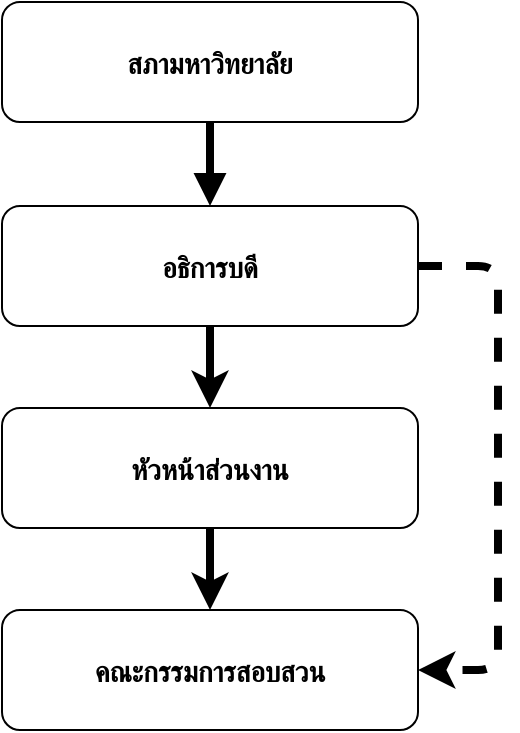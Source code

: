 <mxfile pages="1" version="11.2.2" type="github"><diagram name="Page-1" id="97916047-d0de-89f5-080d-49f4d83e522f"><mxGraphModel dx="1422" dy="747" grid="1" gridSize="10" guides="1" tooltips="1" connect="1" arrows="1" fold="1" page="1" pageScale="1.5" pageWidth="1169" pageHeight="827" background="#ffffff" math="0" shadow="0"><root><mxCell id="0"/><mxCell id="1" parent="0"/><mxCell id="2" value="สภามหาวิทยาลัย" style="rounded=1;fillColor=none;strokeColor=#000000;shadow=0;gradientColor=none;fontStyle=1;fontColor=#000000;fontSize=14;" parent="1" vertex="1"><mxGeometry x="672" y="206" width="208" height="60" as="geometry"/></mxCell><mxCell id="KNoVTzbSGDGg9R8dJh5L-55" style="edgeStyle=orthogonalEdgeStyle;rounded=1;orthogonalLoop=1;jettySize=auto;html=1;exitX=0.5;exitY=1;exitDx=0;exitDy=0;entryX=0.5;entryY=0;entryDx=0;entryDy=0;strokeWidth=4;shadow=0;" edge="1" parent="1" source="3" target="4"><mxGeometry relative="1" as="geometry"/></mxCell><mxCell id="KNoVTzbSGDGg9R8dJh5L-57" style="edgeStyle=orthogonalEdgeStyle;rounded=1;orthogonalLoop=1;jettySize=auto;html=1;exitX=1;exitY=0.5;exitDx=0;exitDy=0;entryX=1;entryY=0.5;entryDx=0;entryDy=0;shadow=0;strokeColor=#000000;strokeWidth=4;fontColor=#000000;dashed=1;" edge="1" parent="1" source="3" target="13"><mxGeometry relative="1" as="geometry"><Array as="points"><mxPoint x="920" y="338"/><mxPoint x="920" y="540"/></Array></mxGeometry></mxCell><mxCell id="3" value="อธิการบดี" style="rounded=1;fillColor=none;strokeColor=#000000;shadow=0;gradientColor=none;fontStyle=1;fontColor=#000000;fontSize=14;" parent="1" vertex="1"><mxGeometry x="672" y="308" width="208" height="60" as="geometry"/></mxCell><mxCell id="KNoVTzbSGDGg9R8dJh5L-56" style="edgeStyle=orthogonalEdgeStyle;rounded=1;orthogonalLoop=1;jettySize=auto;html=1;exitX=0.5;exitY=1;exitDx=0;exitDy=0;strokeColor=#000000;strokeWidth=4;fontColor=#000000;shadow=0;" edge="1" parent="1" source="4" target="13"><mxGeometry relative="1" as="geometry"/></mxCell><mxCell id="4" value="หัวหน้าส่วนงาน" style="rounded=1;fillColor=none;strokeColor=#000000;shadow=0;gradientColor=none;fontStyle=1;fontColor=#000000;fontSize=14;" parent="1" vertex="1"><mxGeometry x="672" y="409" width="208" height="60" as="geometry"/></mxCell><mxCell id="13" value="คณะกรรมการสอบสวน" style="rounded=1;fillColor=#ffffff;strokeColor=#000000;shadow=0;gradientColor=none;fontStyle=1;fontColor=#000000;fontSize=14;" parent="1" vertex="1"><mxGeometry x="672" y="510" width="208" height="60" as="geometry"/></mxCell><mxCell id="29" value="" style="edgeStyle=elbowEdgeStyle;elbow=vertical;strokeWidth=4;endArrow=block;endFill=1;fontStyle=1;strokeColor=#000000;shadow=0;" parent="1" source="2" target="3" edge="1"><mxGeometry x="22" y="165.5" width="100" height="100" as="geometry"><mxPoint x="22" y="265.5" as="sourcePoint"/><mxPoint x="122" y="165.5" as="targetPoint"/></mxGeometry></mxCell></root></mxGraphModel></diagram></mxfile>